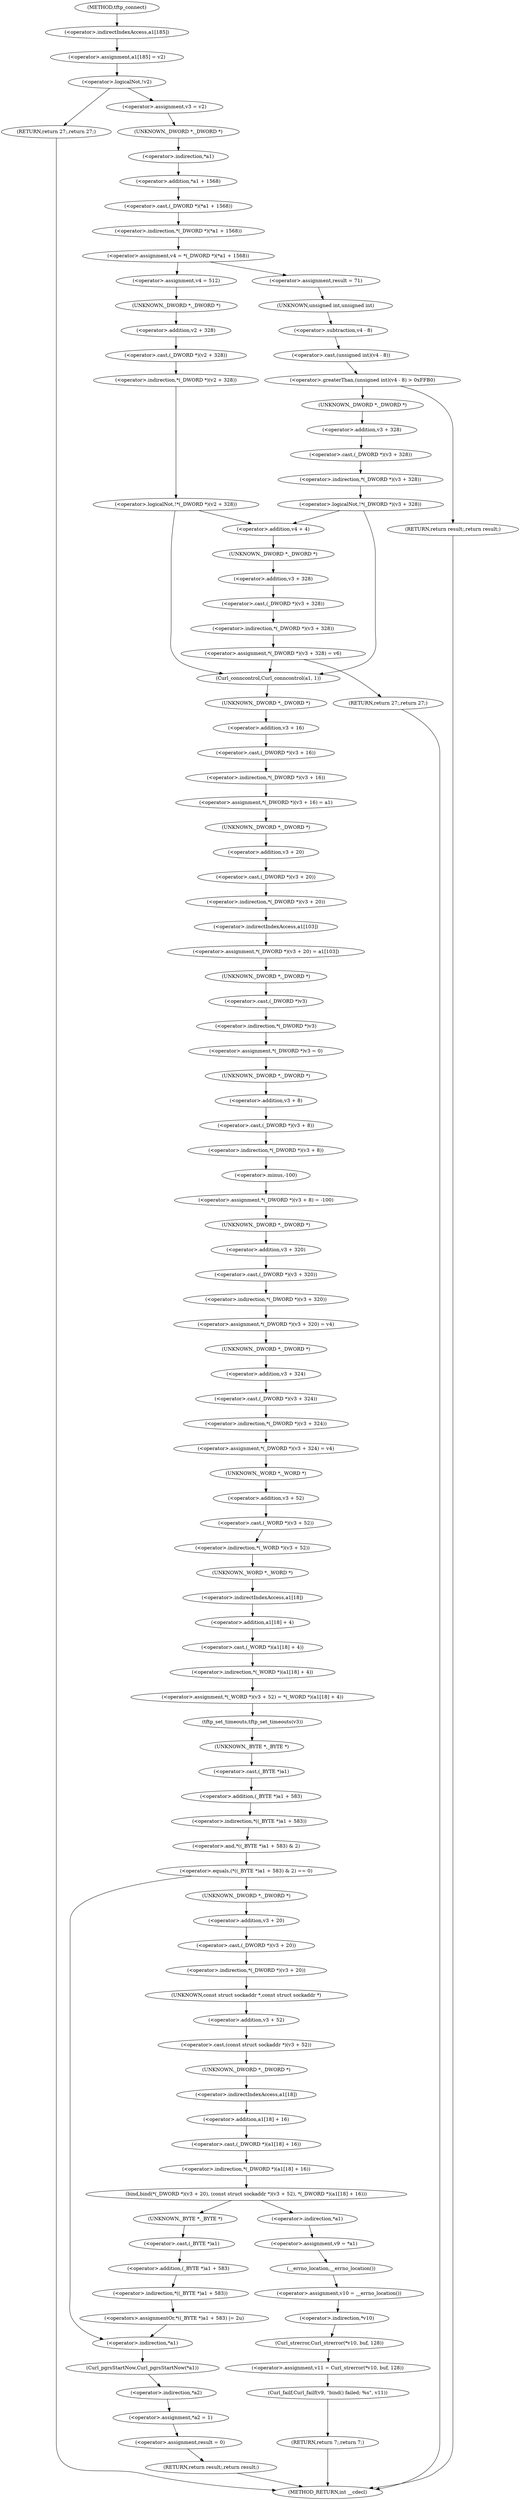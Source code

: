 digraph tftp_connect {  
"1000130" [label = "(<operator>.assignment,a1[185] = v2)" ]
"1000131" [label = "(<operator>.indirectIndexAccess,a1[185])" ]
"1000136" [label = "(<operator>.logicalNot,!v2)" ]
"1000138" [label = "(RETURN,return 27;,return 27;)" ]
"1000140" [label = "(<operator>.assignment,v3 = v2)" ]
"1000143" [label = "(<operator>.assignment,v4 = *(_DWORD *)(*a1 + 1568))" ]
"1000145" [label = "(<operator>.indirection,*(_DWORD *)(*a1 + 1568))" ]
"1000146" [label = "(<operator>.cast,(_DWORD *)(*a1 + 1568))" ]
"1000147" [label = "(UNKNOWN,_DWORD *,_DWORD *)" ]
"1000148" [label = "(<operator>.addition,*a1 + 1568)" ]
"1000149" [label = "(<operator>.indirection,*a1)" ]
"1000155" [label = "(<operator>.assignment,result = 71)" ]
"1000159" [label = "(<operator>.greaterThan,(unsigned int)(v4 - 8) > 0xFFB0)" ]
"1000160" [label = "(<operator>.cast,(unsigned int)(v4 - 8))" ]
"1000161" [label = "(UNKNOWN,unsigned int,unsigned int)" ]
"1000162" [label = "(<operator>.subtraction,v4 - 8)" ]
"1000166" [label = "(RETURN,return result;,return result;)" ]
"1000169" [label = "(<operator>.logicalNot,!*(_DWORD *)(v3 + 328))" ]
"1000170" [label = "(<operator>.indirection,*(_DWORD *)(v3 + 328))" ]
"1000171" [label = "(<operator>.cast,(_DWORD *)(v3 + 328))" ]
"1000172" [label = "(UNKNOWN,_DWORD *,_DWORD *)" ]
"1000173" [label = "(<operator>.addition,v3 + 328)" ]
"1000180" [label = "(<operator>.addition,v4 + 4)" ]
"1000183" [label = "(<operator>.assignment,*(_DWORD *)(v3 + 328) = v6)" ]
"1000184" [label = "(<operator>.indirection,*(_DWORD *)(v3 + 328))" ]
"1000185" [label = "(<operator>.cast,(_DWORD *)(v3 + 328))" ]
"1000186" [label = "(UNKNOWN,_DWORD *,_DWORD *)" ]
"1000187" [label = "(<operator>.addition,v3 + 328)" ]
"1000194" [label = "(RETURN,return 27;,return 27;)" ]
"1000198" [label = "(<operator>.assignment,v4 = 512)" ]
"1000202" [label = "(<operator>.logicalNot,!*(_DWORD *)(v2 + 328))" ]
"1000203" [label = "(<operator>.indirection,*(_DWORD *)(v2 + 328))" ]
"1000204" [label = "(<operator>.cast,(_DWORD *)(v2 + 328))" ]
"1000205" [label = "(UNKNOWN,_DWORD *,_DWORD *)" ]
"1000206" [label = "(<operator>.addition,v2 + 328)" ]
"1000212" [label = "(Curl_conncontrol,Curl_conncontrol(a1, 1))" ]
"1000215" [label = "(<operator>.assignment,*(_DWORD *)(v3 + 16) = a1)" ]
"1000216" [label = "(<operator>.indirection,*(_DWORD *)(v3 + 16))" ]
"1000217" [label = "(<operator>.cast,(_DWORD *)(v3 + 16))" ]
"1000218" [label = "(UNKNOWN,_DWORD *,_DWORD *)" ]
"1000219" [label = "(<operator>.addition,v3 + 16)" ]
"1000223" [label = "(<operator>.assignment,*(_DWORD *)(v3 + 20) = a1[103])" ]
"1000224" [label = "(<operator>.indirection,*(_DWORD *)(v3 + 20))" ]
"1000225" [label = "(<operator>.cast,(_DWORD *)(v3 + 20))" ]
"1000226" [label = "(UNKNOWN,_DWORD *,_DWORD *)" ]
"1000227" [label = "(<operator>.addition,v3 + 20)" ]
"1000230" [label = "(<operator>.indirectIndexAccess,a1[103])" ]
"1000233" [label = "(<operator>.assignment,*(_DWORD *)v3 = 0)" ]
"1000234" [label = "(<operator>.indirection,*(_DWORD *)v3)" ]
"1000235" [label = "(<operator>.cast,(_DWORD *)v3)" ]
"1000236" [label = "(UNKNOWN,_DWORD *,_DWORD *)" ]
"1000239" [label = "(<operator>.assignment,*(_DWORD *)(v3 + 8) = -100)" ]
"1000240" [label = "(<operator>.indirection,*(_DWORD *)(v3 + 8))" ]
"1000241" [label = "(<operator>.cast,(_DWORD *)(v3 + 8))" ]
"1000242" [label = "(UNKNOWN,_DWORD *,_DWORD *)" ]
"1000243" [label = "(<operator>.addition,v3 + 8)" ]
"1000246" [label = "(<operator>.minus,-100)" ]
"1000248" [label = "(<operator>.assignment,*(_DWORD *)(v3 + 320) = v4)" ]
"1000249" [label = "(<operator>.indirection,*(_DWORD *)(v3 + 320))" ]
"1000250" [label = "(<operator>.cast,(_DWORD *)(v3 + 320))" ]
"1000251" [label = "(UNKNOWN,_DWORD *,_DWORD *)" ]
"1000252" [label = "(<operator>.addition,v3 + 320)" ]
"1000256" [label = "(<operator>.assignment,*(_DWORD *)(v3 + 324) = v4)" ]
"1000257" [label = "(<operator>.indirection,*(_DWORD *)(v3 + 324))" ]
"1000258" [label = "(<operator>.cast,(_DWORD *)(v3 + 324))" ]
"1000259" [label = "(UNKNOWN,_DWORD *,_DWORD *)" ]
"1000260" [label = "(<operator>.addition,v3 + 324)" ]
"1000264" [label = "(<operator>.assignment,*(_WORD *)(v3 + 52) = *(_WORD *)(a1[18] + 4))" ]
"1000265" [label = "(<operator>.indirection,*(_WORD *)(v3 + 52))" ]
"1000266" [label = "(<operator>.cast,(_WORD *)(v3 + 52))" ]
"1000267" [label = "(UNKNOWN,_WORD *,_WORD *)" ]
"1000268" [label = "(<operator>.addition,v3 + 52)" ]
"1000271" [label = "(<operator>.indirection,*(_WORD *)(a1[18] + 4))" ]
"1000272" [label = "(<operator>.cast,(_WORD *)(a1[18] + 4))" ]
"1000273" [label = "(UNKNOWN,_WORD *,_WORD *)" ]
"1000274" [label = "(<operator>.addition,a1[18] + 4)" ]
"1000275" [label = "(<operator>.indirectIndexAccess,a1[18])" ]
"1000279" [label = "(tftp_set_timeouts,tftp_set_timeouts(v3))" ]
"1000282" [label = "(<operator>.equals,(*((_BYTE *)a1 + 583) & 2) == 0)" ]
"1000283" [label = "(<operator>.and,*((_BYTE *)a1 + 583) & 2)" ]
"1000284" [label = "(<operator>.indirection,*((_BYTE *)a1 + 583))" ]
"1000285" [label = "(<operator>.addition,(_BYTE *)a1 + 583)" ]
"1000286" [label = "(<operator>.cast,(_BYTE *)a1)" ]
"1000287" [label = "(UNKNOWN,_BYTE *,_BYTE *)" ]
"1000294" [label = "(bind,bind(*(_DWORD *)(v3 + 20), (const struct sockaddr *)(v3 + 52), *(_DWORD *)(a1[18] + 16)))" ]
"1000295" [label = "(<operator>.indirection,*(_DWORD *)(v3 + 20))" ]
"1000296" [label = "(<operator>.cast,(_DWORD *)(v3 + 20))" ]
"1000297" [label = "(UNKNOWN,_DWORD *,_DWORD *)" ]
"1000298" [label = "(<operator>.addition,v3 + 20)" ]
"1000301" [label = "(<operator>.cast,(const struct sockaddr *)(v3 + 52))" ]
"1000302" [label = "(UNKNOWN,const struct sockaddr *,const struct sockaddr *)" ]
"1000303" [label = "(<operator>.addition,v3 + 52)" ]
"1000306" [label = "(<operator>.indirection,*(_DWORD *)(a1[18] + 16))" ]
"1000307" [label = "(<operator>.cast,(_DWORD *)(a1[18] + 16))" ]
"1000308" [label = "(UNKNOWN,_DWORD *,_DWORD *)" ]
"1000309" [label = "(<operator>.addition,a1[18] + 16)" ]
"1000310" [label = "(<operator>.indirectIndexAccess,a1[18])" ]
"1000315" [label = "(<operator>.assignment,v9 = *a1)" ]
"1000317" [label = "(<operator>.indirection,*a1)" ]
"1000319" [label = "(<operator>.assignment,v10 = __errno_location())" ]
"1000321" [label = "(__errno_location,__errno_location())" ]
"1000322" [label = "(<operator>.assignment,v11 = Curl_strerror(*v10, buf, 128))" ]
"1000324" [label = "(Curl_strerror,Curl_strerror(*v10, buf, 128))" ]
"1000325" [label = "(<operator>.indirection,*v10)" ]
"1000329" [label = "(Curl_failf,Curl_failf(v9, \"bind() failed; %s\", v11))" ]
"1000333" [label = "(RETURN,return 7;,return 7;)" ]
"1000335" [label = "(<operators>.assignmentOr,*((_BYTE *)a1 + 583) |= 2u)" ]
"1000336" [label = "(<operator>.indirection,*((_BYTE *)a1 + 583))" ]
"1000337" [label = "(<operator>.addition,(_BYTE *)a1 + 583)" ]
"1000338" [label = "(<operator>.cast,(_BYTE *)a1)" ]
"1000339" [label = "(UNKNOWN,_BYTE *,_BYTE *)" ]
"1000343" [label = "(Curl_pgrsStartNow,Curl_pgrsStartNow(*a1))" ]
"1000344" [label = "(<operator>.indirection,*a1)" ]
"1000346" [label = "(<operator>.assignment,*a2 = 1)" ]
"1000347" [label = "(<operator>.indirection,*a2)" ]
"1000350" [label = "(<operator>.assignment,result = 0)" ]
"1000353" [label = "(RETURN,return result;,return result;)" ]
"1000112" [label = "(METHOD,tftp_connect)" ]
"1000355" [label = "(METHOD_RETURN,int __cdecl)" ]
  "1000130" -> "1000136" 
  "1000131" -> "1000130" 
  "1000136" -> "1000138" 
  "1000136" -> "1000140" 
  "1000138" -> "1000355" 
  "1000140" -> "1000147" 
  "1000143" -> "1000155" 
  "1000143" -> "1000198" 
  "1000145" -> "1000143" 
  "1000146" -> "1000145" 
  "1000147" -> "1000149" 
  "1000148" -> "1000146" 
  "1000149" -> "1000148" 
  "1000155" -> "1000161" 
  "1000159" -> "1000172" 
  "1000159" -> "1000166" 
  "1000160" -> "1000159" 
  "1000161" -> "1000162" 
  "1000162" -> "1000160" 
  "1000166" -> "1000355" 
  "1000169" -> "1000180" 
  "1000169" -> "1000212" 
  "1000170" -> "1000169" 
  "1000171" -> "1000170" 
  "1000172" -> "1000173" 
  "1000173" -> "1000171" 
  "1000180" -> "1000186" 
  "1000183" -> "1000212" 
  "1000183" -> "1000194" 
  "1000184" -> "1000183" 
  "1000185" -> "1000184" 
  "1000186" -> "1000187" 
  "1000187" -> "1000185" 
  "1000194" -> "1000355" 
  "1000198" -> "1000205" 
  "1000202" -> "1000180" 
  "1000202" -> "1000212" 
  "1000203" -> "1000202" 
  "1000204" -> "1000203" 
  "1000205" -> "1000206" 
  "1000206" -> "1000204" 
  "1000212" -> "1000218" 
  "1000215" -> "1000226" 
  "1000216" -> "1000215" 
  "1000217" -> "1000216" 
  "1000218" -> "1000219" 
  "1000219" -> "1000217" 
  "1000223" -> "1000236" 
  "1000224" -> "1000230" 
  "1000225" -> "1000224" 
  "1000226" -> "1000227" 
  "1000227" -> "1000225" 
  "1000230" -> "1000223" 
  "1000233" -> "1000242" 
  "1000234" -> "1000233" 
  "1000235" -> "1000234" 
  "1000236" -> "1000235" 
  "1000239" -> "1000251" 
  "1000240" -> "1000246" 
  "1000241" -> "1000240" 
  "1000242" -> "1000243" 
  "1000243" -> "1000241" 
  "1000246" -> "1000239" 
  "1000248" -> "1000259" 
  "1000249" -> "1000248" 
  "1000250" -> "1000249" 
  "1000251" -> "1000252" 
  "1000252" -> "1000250" 
  "1000256" -> "1000267" 
  "1000257" -> "1000256" 
  "1000258" -> "1000257" 
  "1000259" -> "1000260" 
  "1000260" -> "1000258" 
  "1000264" -> "1000279" 
  "1000265" -> "1000273" 
  "1000266" -> "1000265" 
  "1000267" -> "1000268" 
  "1000268" -> "1000266" 
  "1000271" -> "1000264" 
  "1000272" -> "1000271" 
  "1000273" -> "1000275" 
  "1000274" -> "1000272" 
  "1000275" -> "1000274" 
  "1000279" -> "1000287" 
  "1000282" -> "1000297" 
  "1000282" -> "1000344" 
  "1000283" -> "1000282" 
  "1000284" -> "1000283" 
  "1000285" -> "1000284" 
  "1000286" -> "1000285" 
  "1000287" -> "1000286" 
  "1000294" -> "1000339" 
  "1000294" -> "1000317" 
  "1000295" -> "1000302" 
  "1000296" -> "1000295" 
  "1000297" -> "1000298" 
  "1000298" -> "1000296" 
  "1000301" -> "1000308" 
  "1000302" -> "1000303" 
  "1000303" -> "1000301" 
  "1000306" -> "1000294" 
  "1000307" -> "1000306" 
  "1000308" -> "1000310" 
  "1000309" -> "1000307" 
  "1000310" -> "1000309" 
  "1000315" -> "1000321" 
  "1000317" -> "1000315" 
  "1000319" -> "1000325" 
  "1000321" -> "1000319" 
  "1000322" -> "1000329" 
  "1000324" -> "1000322" 
  "1000325" -> "1000324" 
  "1000329" -> "1000333" 
  "1000333" -> "1000355" 
  "1000335" -> "1000344" 
  "1000336" -> "1000335" 
  "1000337" -> "1000336" 
  "1000338" -> "1000337" 
  "1000339" -> "1000338" 
  "1000343" -> "1000347" 
  "1000344" -> "1000343" 
  "1000346" -> "1000350" 
  "1000347" -> "1000346" 
  "1000350" -> "1000353" 
  "1000353" -> "1000355" 
  "1000112" -> "1000131" 
}

